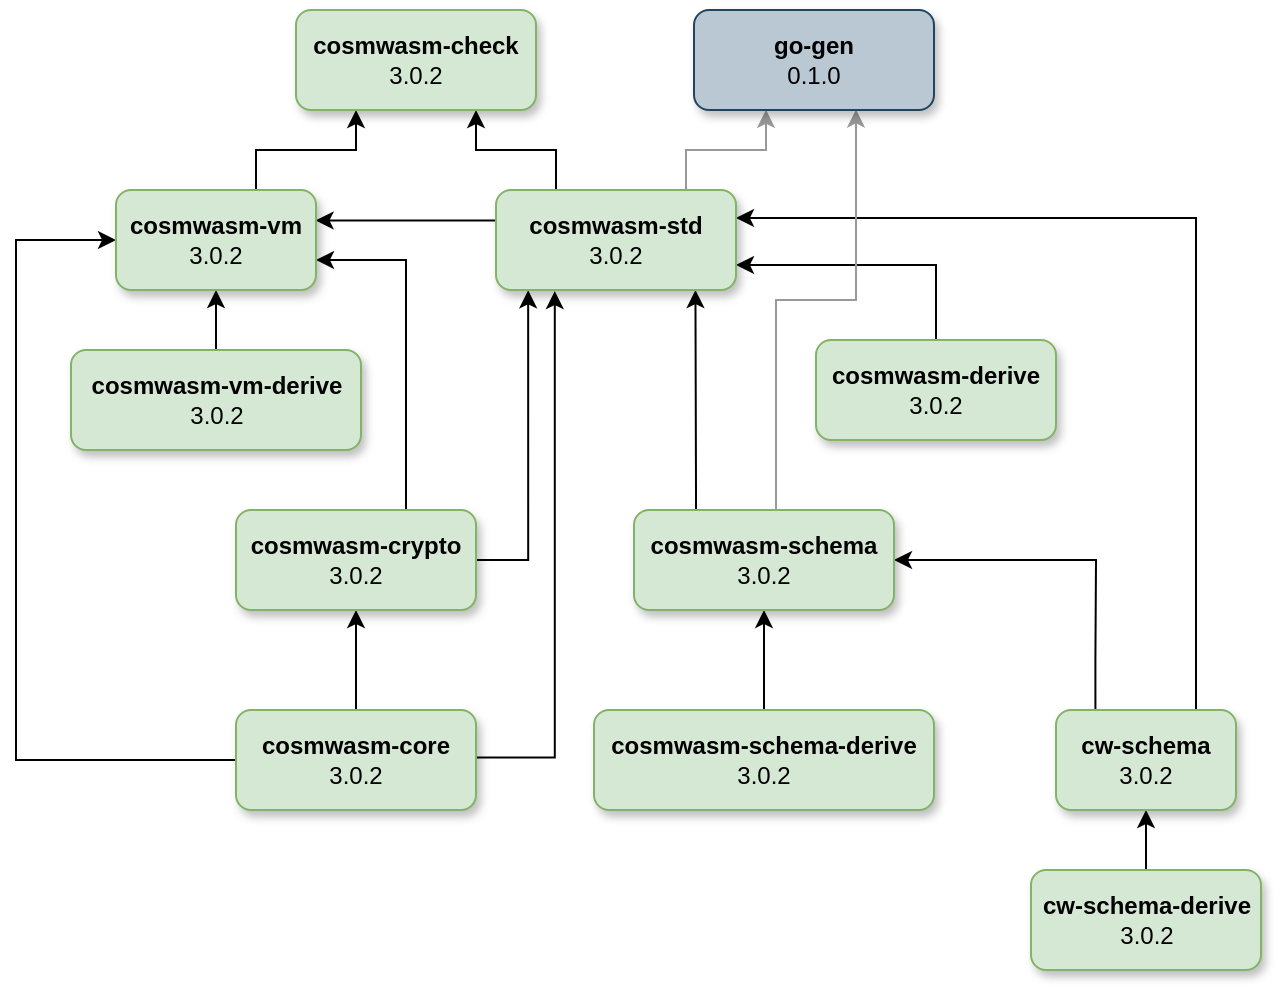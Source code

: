 <mxfile version="28.0.6">
  <diagram name="Strona-1" id="g_sFPEgD2kjfMV7_-Lf5">
    <mxGraphModel dx="1115" dy="641" grid="1" gridSize="5" guides="1" tooltips="1" connect="1" arrows="1" fold="1" page="1" pageScale="1" pageWidth="827" pageHeight="1169" background="none" math="0" shadow="0">
      <root>
        <mxCell id="0" />
        <mxCell id="1" parent="0" />
        <mxCell id="jCbWclXcDCK_UydNv-eQ-34" style="edgeStyle=orthogonalEdgeStyle;rounded=0;orthogonalLoop=1;jettySize=auto;html=1;entryX=0.5;entryY=1;entryDx=0;entryDy=0;" parent="1" source="jCbWclXcDCK_UydNv-eQ-13" target="jCbWclXcDCK_UydNv-eQ-12" edge="1">
          <mxGeometry relative="1" as="geometry">
            <mxPoint x="250" y="370" as="targetPoint" />
          </mxGeometry>
        </mxCell>
        <mxCell id="jCbWclXcDCK_UydNv-eQ-45" style="edgeStyle=orthogonalEdgeStyle;rounded=0;orthogonalLoop=1;jettySize=auto;html=1;entryX=0.831;entryY=1;entryDx=0;entryDy=0;entryPerimeter=0;" parent="1" source="jCbWclXcDCK_UydNv-eQ-8" target="jCbWclXcDCK_UydNv-eQ-1" edge="1">
          <mxGeometry relative="1" as="geometry">
            <Array as="points">
              <mxPoint x="420" y="300" />
              <mxPoint x="420" y="300" />
            </Array>
          </mxGeometry>
        </mxCell>
        <mxCell id="jCbWclXcDCK_UydNv-eQ-44" style="edgeStyle=orthogonalEdgeStyle;rounded=0;orthogonalLoop=1;jettySize=auto;html=1;entryX=0.245;entryY=1.011;entryDx=0;entryDy=0;entryPerimeter=0;" parent="1" target="jCbWclXcDCK_UydNv-eQ-1" edge="1">
          <mxGeometry relative="1" as="geometry">
            <mxPoint x="310" y="433.75" as="sourcePoint" />
            <mxPoint x="349.52" y="200.0" as="targetPoint" />
            <Array as="points">
              <mxPoint x="349" y="434" />
            </Array>
          </mxGeometry>
        </mxCell>
        <mxCell id="jCbWclXcDCK_UydNv-eQ-43" style="edgeStyle=orthogonalEdgeStyle;rounded=0;orthogonalLoop=1;jettySize=auto;html=1;entryX=0.134;entryY=1.003;entryDx=0;entryDy=0;entryPerimeter=0;" parent="1" source="jCbWclXcDCK_UydNv-eQ-12" target="jCbWclXcDCK_UydNv-eQ-1" edge="1">
          <mxGeometry relative="1" as="geometry">
            <mxPoint x="336" y="200" as="targetPoint" />
          </mxGeometry>
        </mxCell>
        <mxCell id="jCbWclXcDCK_UydNv-eQ-19" style="edgeStyle=orthogonalEdgeStyle;rounded=0;orthogonalLoop=1;jettySize=auto;html=1;entryX=0.5;entryY=1;entryDx=0;entryDy=0;" parent="1" source="jCbWclXcDCK_UydNv-eQ-18" target="jCbWclXcDCK_UydNv-eQ-17" edge="1">
          <mxGeometry relative="1" as="geometry">
            <Array as="points">
              <mxPoint x="645" y="475" />
              <mxPoint x="645" y="475" />
            </Array>
          </mxGeometry>
        </mxCell>
        <mxCell id="jCbWclXcDCK_UydNv-eQ-52" style="edgeStyle=orthogonalEdgeStyle;rounded=0;orthogonalLoop=1;jettySize=auto;html=1;entryX=1;entryY=0.28;entryDx=0;entryDy=0;entryPerimeter=0;" parent="1" source="jCbWclXcDCK_UydNv-eQ-17" target="jCbWclXcDCK_UydNv-eQ-1" edge="1">
          <mxGeometry relative="1" as="geometry">
            <Array as="points">
              <mxPoint x="670" y="164" />
            </Array>
          </mxGeometry>
        </mxCell>
        <mxCell id="jCbWclXcDCK_UydNv-eQ-51" style="edgeStyle=orthogonalEdgeStyle;rounded=0;orthogonalLoop=1;jettySize=auto;html=1;exitX=0.219;exitY=0.008;exitDx=0;exitDy=0;exitPerimeter=0;entryX=1;entryY=0.5;entryDx=0;entryDy=0;" parent="1" source="jCbWclXcDCK_UydNv-eQ-17" target="jCbWclXcDCK_UydNv-eQ-8" edge="1">
          <mxGeometry relative="1" as="geometry">
            <mxPoint x="535" y="335" as="targetPoint" />
            <Array as="points">
              <mxPoint x="620" y="385" />
              <mxPoint x="620" y="385" />
              <mxPoint x="620" y="335" />
            </Array>
          </mxGeometry>
        </mxCell>
        <mxCell id="jCbWclXcDCK_UydNv-eQ-48" style="edgeStyle=orthogonalEdgeStyle;rounded=0;orthogonalLoop=1;jettySize=auto;html=1;entryX=1;entryY=0.75;entryDx=0;entryDy=0;exitX=0.5;exitY=0;exitDx=0;exitDy=0;" parent="1" source="jCbWclXcDCK_UydNv-eQ-10" target="jCbWclXcDCK_UydNv-eQ-1" edge="1">
          <mxGeometry relative="1" as="geometry">
            <Array as="points">
              <mxPoint x="540" y="187" />
            </Array>
          </mxGeometry>
        </mxCell>
        <mxCell id="jCbWclXcDCK_UydNv-eQ-46" style="edgeStyle=orthogonalEdgeStyle;rounded=0;orthogonalLoop=1;jettySize=auto;html=1;entryX=0;entryY=0.5;entryDx=0;entryDy=0;" parent="1" source="jCbWclXcDCK_UydNv-eQ-13" target="jCbWclXcDCK_UydNv-eQ-4" edge="1">
          <mxGeometry relative="1" as="geometry">
            <Array as="points">
              <mxPoint x="80" y="435" />
              <mxPoint x="80" y="175" />
            </Array>
          </mxGeometry>
        </mxCell>
        <mxCell id="jCbWclXcDCK_UydNv-eQ-39" style="edgeStyle=orthogonalEdgeStyle;rounded=0;orthogonalLoop=1;jettySize=auto;html=1;entryX=0.75;entryY=1;entryDx=0;entryDy=0;" parent="1" source="jCbWclXcDCK_UydNv-eQ-1" target="jCbWclXcDCK_UydNv-eQ-2" edge="1">
          <mxGeometry relative="1" as="geometry">
            <Array as="points">
              <mxPoint x="350" y="130" />
              <mxPoint x="310" y="130" />
            </Array>
          </mxGeometry>
        </mxCell>
        <mxCell id="jCbWclXcDCK_UydNv-eQ-47" style="edgeStyle=orthogonalEdgeStyle;rounded=0;orthogonalLoop=1;jettySize=auto;html=1;curved=0;strokeColor=default;align=center;verticalAlign=middle;fontFamily=Helvetica;fontSize=11;fontColor=default;labelBackgroundColor=default;endArrow=classic;entryX=0.25;entryY=1;entryDx=0;entryDy=0;" parent="1" source="jCbWclXcDCK_UydNv-eQ-4" target="jCbWclXcDCK_UydNv-eQ-2" edge="1">
          <mxGeometry relative="1" as="geometry">
            <mxPoint x="180" y="110" as="targetPoint" />
            <Array as="points">
              <mxPoint x="200" y="130" />
              <mxPoint x="250" y="130" />
            </Array>
          </mxGeometry>
        </mxCell>
        <mxCell id="jCbWclXcDCK_UydNv-eQ-42" style="edgeStyle=orthogonalEdgeStyle;rounded=0;orthogonalLoop=1;jettySize=auto;html=1;" parent="1" source="jCbWclXcDCK_UydNv-eQ-12" edge="1">
          <mxGeometry relative="1" as="geometry">
            <mxPoint x="230" y="185" as="targetPoint" />
            <Array as="points">
              <mxPoint x="275" y="185" />
            </Array>
          </mxGeometry>
        </mxCell>
        <mxCell id="jCbWclXcDCK_UydNv-eQ-40" style="edgeStyle=orthogonalEdgeStyle;rounded=0;orthogonalLoop=1;jettySize=auto;html=1;entryX=0.998;entryY=0.303;entryDx=0;entryDy=0;entryPerimeter=0;" parent="1" source="jCbWclXcDCK_UydNv-eQ-1" target="jCbWclXcDCK_UydNv-eQ-4" edge="1">
          <mxGeometry relative="1" as="geometry">
            <Array as="points">
              <mxPoint x="230" y="165" />
            </Array>
          </mxGeometry>
        </mxCell>
        <mxCell id="vACNibe5N-CeRTmWkf9M-2" style="edgeStyle=orthogonalEdgeStyle;rounded=0;orthogonalLoop=1;jettySize=auto;html=1;entryX=0.303;entryY=0.997;entryDx=0;entryDy=0;strokeColor=#999999;entryPerimeter=0;" edge="1" parent="1" source="jCbWclXcDCK_UydNv-eQ-1" target="vACNibe5N-CeRTmWkf9M-1">
          <mxGeometry relative="1" as="geometry">
            <Array as="points">
              <mxPoint x="415" y="130" />
              <mxPoint x="455" y="130" />
              <mxPoint x="455" y="110" />
            </Array>
          </mxGeometry>
        </mxCell>
        <mxCell id="jCbWclXcDCK_UydNv-eQ-1" value="&lt;b&gt;cosmwasm-std&lt;/b&gt;&lt;br&gt;3.0.2" style="rounded=1;whiteSpace=wrap;html=1;fillColor=#d5e8d4;strokeColor=#82b366;shadow=1;glass=0;" parent="1" vertex="1">
          <mxGeometry x="320" y="150" width="120" height="50" as="geometry" />
        </mxCell>
        <mxCell id="jCbWclXcDCK_UydNv-eQ-2" value="&lt;b&gt;cosmwasm-check&lt;/b&gt;&lt;div&gt;3.0.2&lt;/div&gt;" style="rounded=1;whiteSpace=wrap;html=1;fillColor=#d5e8d4;strokeColor=#82b366;shadow=1;" parent="1" vertex="1">
          <mxGeometry x="220" y="60" width="120" height="50" as="geometry" />
        </mxCell>
        <mxCell id="jCbWclXcDCK_UydNv-eQ-29" style="edgeStyle=orthogonalEdgeStyle;rounded=0;orthogonalLoop=1;jettySize=auto;html=1;entryX=0.5;entryY=1;entryDx=0;entryDy=0;" parent="1" source="jCbWclXcDCK_UydNv-eQ-3" target="jCbWclXcDCK_UydNv-eQ-8" edge="1">
          <mxGeometry relative="1" as="geometry" />
        </mxCell>
        <mxCell id="jCbWclXcDCK_UydNv-eQ-3" value="&lt;b&gt;cosmwasm-schema-derive&lt;/b&gt;&lt;div&gt;3.0.2&lt;/div&gt;" style="rounded=1;whiteSpace=wrap;html=1;fillColor=#d5e8d4;strokeColor=#82b366;shadow=1;glass=0;" parent="1" vertex="1">
          <mxGeometry x="369" y="410" width="170" height="50" as="geometry" />
        </mxCell>
        <mxCell id="jCbWclXcDCK_UydNv-eQ-37" style="edgeStyle=orthogonalEdgeStyle;rounded=0;orthogonalLoop=1;jettySize=auto;html=1;entryX=0.5;entryY=1;entryDx=0;entryDy=0;" parent="1" source="jCbWclXcDCK_UydNv-eQ-5" target="jCbWclXcDCK_UydNv-eQ-4" edge="1">
          <mxGeometry relative="1" as="geometry" />
        </mxCell>
        <mxCell id="jCbWclXcDCK_UydNv-eQ-4" value="&lt;b&gt;cosmwasm-vm&lt;/b&gt;&lt;div&gt;3.0.2&lt;/div&gt;" style="rounded=1;whiteSpace=wrap;html=1;fillColor=#d5e8d4;strokeColor=#82b366;shadow=1;glass=0;" parent="1" vertex="1">
          <mxGeometry x="130" y="150" width="100" height="50" as="geometry" />
        </mxCell>
        <mxCell id="jCbWclXcDCK_UydNv-eQ-5" value="&lt;b&gt;cosmwasm-vm-derive&lt;/b&gt;&lt;div&gt;3.0.2&lt;/div&gt;" style="rounded=1;whiteSpace=wrap;html=1;fillColor=#d5e8d4;strokeColor=#82b366;shadow=1;glass=0;" parent="1" vertex="1">
          <mxGeometry x="107.5" y="230" width="145" height="50" as="geometry" />
        </mxCell>
        <mxCell id="vACNibe5N-CeRTmWkf9M-3" style="edgeStyle=orthogonalEdgeStyle;rounded=0;orthogonalLoop=1;jettySize=auto;html=1;entryX=0.671;entryY=0.994;entryDx=0;entryDy=0;strokeColor=#999999;align=center;verticalAlign=middle;fontFamily=Helvetica;fontSize=11;fontColor=default;labelBackgroundColor=default;endArrow=classic;entryPerimeter=0;" edge="1" parent="1" source="jCbWclXcDCK_UydNv-eQ-8" target="vACNibe5N-CeRTmWkf9M-1">
          <mxGeometry relative="1" as="geometry">
            <Array as="points">
              <mxPoint x="460" y="205" />
              <mxPoint x="500" y="205" />
              <mxPoint x="500" y="110" />
            </Array>
          </mxGeometry>
        </mxCell>
        <mxCell id="jCbWclXcDCK_UydNv-eQ-8" value="&lt;b&gt;cosmwasm-schema&lt;/b&gt;&lt;div&gt;3.0.2&lt;/div&gt;" style="rounded=1;whiteSpace=wrap;html=1;fillColor=#d5e8d4;strokeColor=#82b366;shadow=1;glass=0;" parent="1" vertex="1">
          <mxGeometry x="389" y="310" width="130" height="50" as="geometry" />
        </mxCell>
        <mxCell id="jCbWclXcDCK_UydNv-eQ-10" value="&lt;b&gt;cosmwasm-derive&lt;/b&gt;&lt;br&gt;3.0.2" style="rounded=1;whiteSpace=wrap;html=1;fillColor=#d5e8d4;strokeColor=#82b366;shadow=1;glass=0;" parent="1" vertex="1">
          <mxGeometry x="480" y="225" width="120" height="50" as="geometry" />
        </mxCell>
        <mxCell id="jCbWclXcDCK_UydNv-eQ-12" value="&lt;b&gt;cosmwasm-crypto&lt;/b&gt;&lt;br&gt;3.0.2" style="rounded=1;whiteSpace=wrap;html=1;fillColor=#d5e8d4;strokeColor=#82b366;shadow=1;glass=0;" parent="1" vertex="1">
          <mxGeometry x="190" y="310" width="120" height="50" as="geometry" />
        </mxCell>
        <mxCell id="jCbWclXcDCK_UydNv-eQ-13" value="&lt;b&gt;cosmwasm-core&lt;/b&gt;&lt;br&gt;3.0.2" style="rounded=1;whiteSpace=wrap;html=1;fillColor=#d5e8d4;strokeColor=#82b366;shadow=1;glass=0;" parent="1" vertex="1">
          <mxGeometry x="190" y="410" width="120" height="50" as="geometry" />
        </mxCell>
        <mxCell id="jCbWclXcDCK_UydNv-eQ-17" value="&lt;b&gt;cw-schema&lt;/b&gt;&lt;div&gt;3.0.2&lt;/div&gt;" style="rounded=1;whiteSpace=wrap;html=1;fillColor=#d5e8d4;strokeColor=#82b366;shadow=1;glass=0;" parent="1" vertex="1">
          <mxGeometry x="600" y="410" width="90" height="50" as="geometry" />
        </mxCell>
        <mxCell id="jCbWclXcDCK_UydNv-eQ-18" value="&lt;b&gt;cw-schema-derive&lt;/b&gt;&lt;div&gt;3.0.2&lt;/div&gt;" style="rounded=1;whiteSpace=wrap;html=1;fillColor=#d5e8d4;strokeColor=#82b366;shadow=1;glass=0;" parent="1" vertex="1">
          <mxGeometry x="587.5" y="490" width="115" height="50" as="geometry" />
        </mxCell>
        <mxCell id="vACNibe5N-CeRTmWkf9M-1" value="&lt;b&gt;go-gen&lt;/b&gt;&lt;div&gt;0.1.0&lt;/div&gt;" style="rounded=1;whiteSpace=wrap;html=1;fillColor=#bac8d3;strokeColor=#23445d;shadow=1;" vertex="1" parent="1">
          <mxGeometry x="419" y="60" width="120" height="50" as="geometry" />
        </mxCell>
      </root>
    </mxGraphModel>
  </diagram>
</mxfile>
